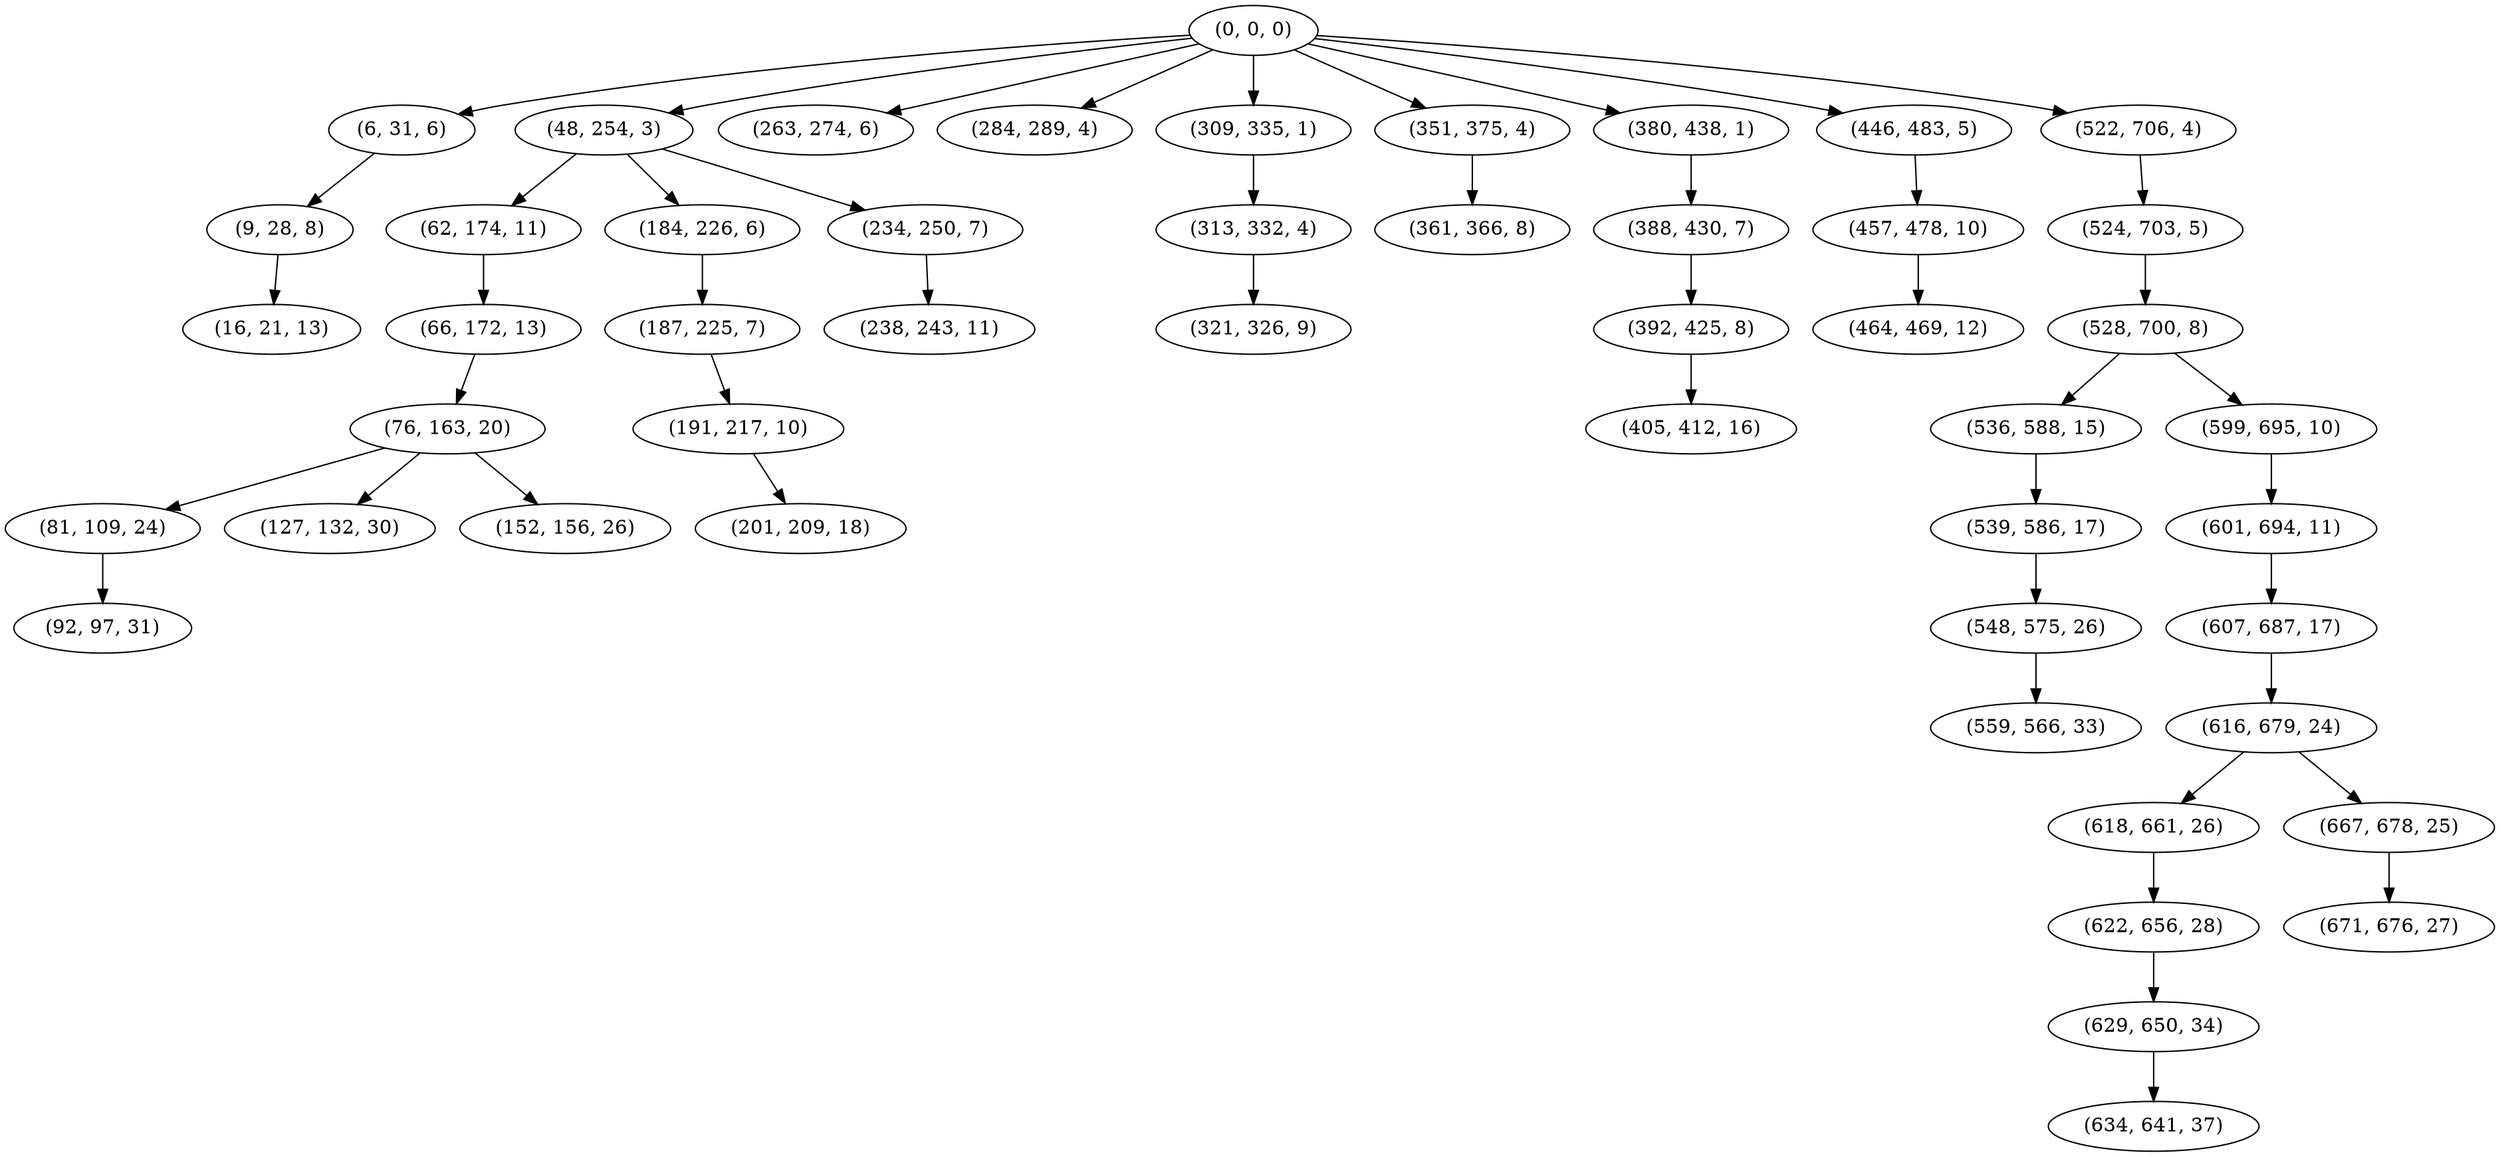 digraph tree {
    "(0, 0, 0)";
    "(6, 31, 6)";
    "(9, 28, 8)";
    "(16, 21, 13)";
    "(48, 254, 3)";
    "(62, 174, 11)";
    "(66, 172, 13)";
    "(76, 163, 20)";
    "(81, 109, 24)";
    "(92, 97, 31)";
    "(127, 132, 30)";
    "(152, 156, 26)";
    "(184, 226, 6)";
    "(187, 225, 7)";
    "(191, 217, 10)";
    "(201, 209, 18)";
    "(234, 250, 7)";
    "(238, 243, 11)";
    "(263, 274, 6)";
    "(284, 289, 4)";
    "(309, 335, 1)";
    "(313, 332, 4)";
    "(321, 326, 9)";
    "(351, 375, 4)";
    "(361, 366, 8)";
    "(380, 438, 1)";
    "(388, 430, 7)";
    "(392, 425, 8)";
    "(405, 412, 16)";
    "(446, 483, 5)";
    "(457, 478, 10)";
    "(464, 469, 12)";
    "(522, 706, 4)";
    "(524, 703, 5)";
    "(528, 700, 8)";
    "(536, 588, 15)";
    "(539, 586, 17)";
    "(548, 575, 26)";
    "(559, 566, 33)";
    "(599, 695, 10)";
    "(601, 694, 11)";
    "(607, 687, 17)";
    "(616, 679, 24)";
    "(618, 661, 26)";
    "(622, 656, 28)";
    "(629, 650, 34)";
    "(634, 641, 37)";
    "(667, 678, 25)";
    "(671, 676, 27)";
    "(0, 0, 0)" -> "(6, 31, 6)";
    "(0, 0, 0)" -> "(48, 254, 3)";
    "(0, 0, 0)" -> "(263, 274, 6)";
    "(0, 0, 0)" -> "(284, 289, 4)";
    "(0, 0, 0)" -> "(309, 335, 1)";
    "(0, 0, 0)" -> "(351, 375, 4)";
    "(0, 0, 0)" -> "(380, 438, 1)";
    "(0, 0, 0)" -> "(446, 483, 5)";
    "(0, 0, 0)" -> "(522, 706, 4)";
    "(6, 31, 6)" -> "(9, 28, 8)";
    "(9, 28, 8)" -> "(16, 21, 13)";
    "(48, 254, 3)" -> "(62, 174, 11)";
    "(48, 254, 3)" -> "(184, 226, 6)";
    "(48, 254, 3)" -> "(234, 250, 7)";
    "(62, 174, 11)" -> "(66, 172, 13)";
    "(66, 172, 13)" -> "(76, 163, 20)";
    "(76, 163, 20)" -> "(81, 109, 24)";
    "(76, 163, 20)" -> "(127, 132, 30)";
    "(76, 163, 20)" -> "(152, 156, 26)";
    "(81, 109, 24)" -> "(92, 97, 31)";
    "(184, 226, 6)" -> "(187, 225, 7)";
    "(187, 225, 7)" -> "(191, 217, 10)";
    "(191, 217, 10)" -> "(201, 209, 18)";
    "(234, 250, 7)" -> "(238, 243, 11)";
    "(309, 335, 1)" -> "(313, 332, 4)";
    "(313, 332, 4)" -> "(321, 326, 9)";
    "(351, 375, 4)" -> "(361, 366, 8)";
    "(380, 438, 1)" -> "(388, 430, 7)";
    "(388, 430, 7)" -> "(392, 425, 8)";
    "(392, 425, 8)" -> "(405, 412, 16)";
    "(446, 483, 5)" -> "(457, 478, 10)";
    "(457, 478, 10)" -> "(464, 469, 12)";
    "(522, 706, 4)" -> "(524, 703, 5)";
    "(524, 703, 5)" -> "(528, 700, 8)";
    "(528, 700, 8)" -> "(536, 588, 15)";
    "(528, 700, 8)" -> "(599, 695, 10)";
    "(536, 588, 15)" -> "(539, 586, 17)";
    "(539, 586, 17)" -> "(548, 575, 26)";
    "(548, 575, 26)" -> "(559, 566, 33)";
    "(599, 695, 10)" -> "(601, 694, 11)";
    "(601, 694, 11)" -> "(607, 687, 17)";
    "(607, 687, 17)" -> "(616, 679, 24)";
    "(616, 679, 24)" -> "(618, 661, 26)";
    "(616, 679, 24)" -> "(667, 678, 25)";
    "(618, 661, 26)" -> "(622, 656, 28)";
    "(622, 656, 28)" -> "(629, 650, 34)";
    "(629, 650, 34)" -> "(634, 641, 37)";
    "(667, 678, 25)" -> "(671, 676, 27)";
}
